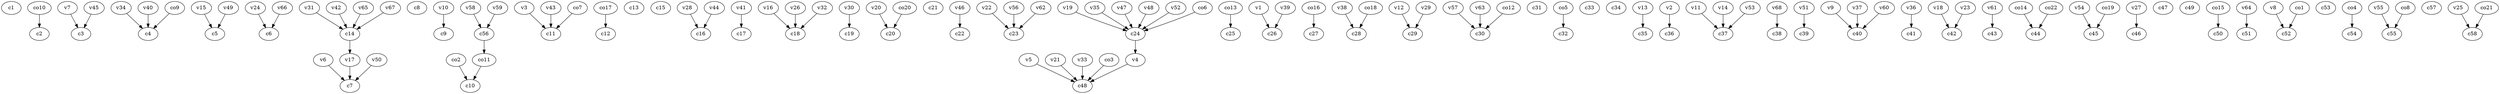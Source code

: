 strict digraph  {
c1;
c2;
c3;
c4;
c5;
c6;
c7;
c8;
c9;
c10;
c11;
c12;
c13;
c14;
c15;
c16;
c17;
c18;
c19;
c20;
c21;
c22;
c23;
c24;
c25;
c26;
c27;
c28;
c29;
c30;
c31;
c32;
c33;
c34;
c35;
c36;
c37;
c38;
c39;
c40;
c41;
c42;
c43;
c44;
c45;
c46;
c47;
c48;
c49;
c50;
c51;
c52;
c53;
c54;
c55;
c56;
c57;
c58;
v1;
v2;
v3;
v4;
v5;
v6;
v7;
v8;
v9;
v10;
v11;
v12;
v13;
v14;
v15;
v16;
v17;
v18;
v19;
v20;
v21;
v22;
v23;
v24;
v25;
v26;
v27;
v28;
v29;
v30;
v31;
v32;
v33;
v34;
v35;
v36;
v37;
v38;
v39;
v40;
v41;
v42;
v43;
v44;
v45;
v46;
v47;
v48;
v49;
v50;
v51;
v52;
v53;
v54;
v55;
v56;
v57;
v58;
v59;
v60;
v61;
v62;
v63;
v64;
v65;
v66;
v67;
v68;
co1;
co2;
co3;
co4;
co5;
co6;
co7;
co8;
co9;
co10;
co11;
co12;
co13;
co14;
co15;
co16;
co17;
co18;
co19;
co20;
co21;
co22;
c14 -> v17  [weight=1];
c24 -> v4  [weight=1];
c56 -> co11  [weight=1];
v1 -> c26  [weight=1];
v2 -> c36  [weight=1];
v3 -> c11  [weight=1];
v4 -> c48  [weight=1];
v5 -> c48  [weight=1];
v6 -> c7  [weight=1];
v7 -> c3  [weight=1];
v8 -> c52  [weight=1];
v9 -> c40  [weight=1];
v10 -> c9  [weight=1];
v11 -> c37  [weight=1];
v12 -> c29  [weight=1];
v13 -> c35  [weight=1];
v14 -> c37  [weight=1];
v15 -> c5  [weight=1];
v16 -> c18  [weight=1];
v17 -> c7  [weight=1];
v18 -> c42  [weight=1];
v19 -> c24  [weight=1];
v20 -> c20  [weight=1];
v21 -> c48  [weight=1];
v22 -> c23  [weight=1];
v23 -> c42  [weight=1];
v24 -> c6  [weight=1];
v25 -> c58  [weight=1];
v26 -> c18  [weight=1];
v27 -> c46  [weight=1];
v28 -> c16  [weight=1];
v29 -> c29  [weight=1];
v30 -> c19  [weight=1];
v31 -> c14  [weight=1];
v32 -> c18  [weight=1];
v33 -> c48  [weight=1];
v34 -> c4  [weight=1];
v35 -> c24  [weight=1];
v36 -> c41  [weight=1];
v37 -> c40  [weight=1];
v38 -> c28  [weight=1];
v39 -> c26  [weight=1];
v40 -> c4  [weight=1];
v41 -> c17  [weight=1];
v42 -> c14  [weight=1];
v43 -> c11  [weight=1];
v44 -> c16  [weight=1];
v45 -> c3  [weight=1];
v46 -> c22  [weight=1];
v47 -> c24  [weight=1];
v48 -> c24  [weight=1];
v49 -> c5  [weight=1];
v50 -> c7  [weight=1];
v51 -> c39  [weight=1];
v52 -> c24  [weight=1];
v53 -> c37  [weight=1];
v54 -> c45  [weight=1];
v55 -> c55  [weight=1];
v56 -> c23  [weight=1];
v57 -> c30  [weight=1];
v58 -> c56  [weight=1];
v59 -> c56  [weight=1];
v60 -> c40  [weight=1];
v61 -> c43  [weight=1];
v62 -> c23  [weight=1];
v63 -> c30  [weight=1];
v64 -> c51  [weight=1];
v65 -> c14  [weight=1];
v66 -> c6  [weight=1];
v67 -> c14  [weight=1];
v68 -> c38  [weight=1];
co1 -> c52  [weight=1];
co2 -> c10  [weight=1];
co3 -> c48  [weight=1];
co4 -> c54  [weight=1];
co5 -> c32  [weight=1];
co6 -> c24  [weight=1];
co7 -> c11  [weight=1];
co8 -> c55  [weight=1];
co9 -> c4  [weight=1];
co10 -> c2  [weight=1];
co11 -> c10  [weight=1];
co12 -> c30  [weight=1];
co13 -> c25  [weight=1];
co14 -> c44  [weight=1];
co15 -> c50  [weight=1];
co16 -> c27  [weight=1];
co17 -> c12  [weight=1];
co18 -> c28  [weight=1];
co19 -> c45  [weight=1];
co20 -> c20  [weight=1];
co21 -> c58  [weight=1];
co22 -> c44  [weight=1];
}
